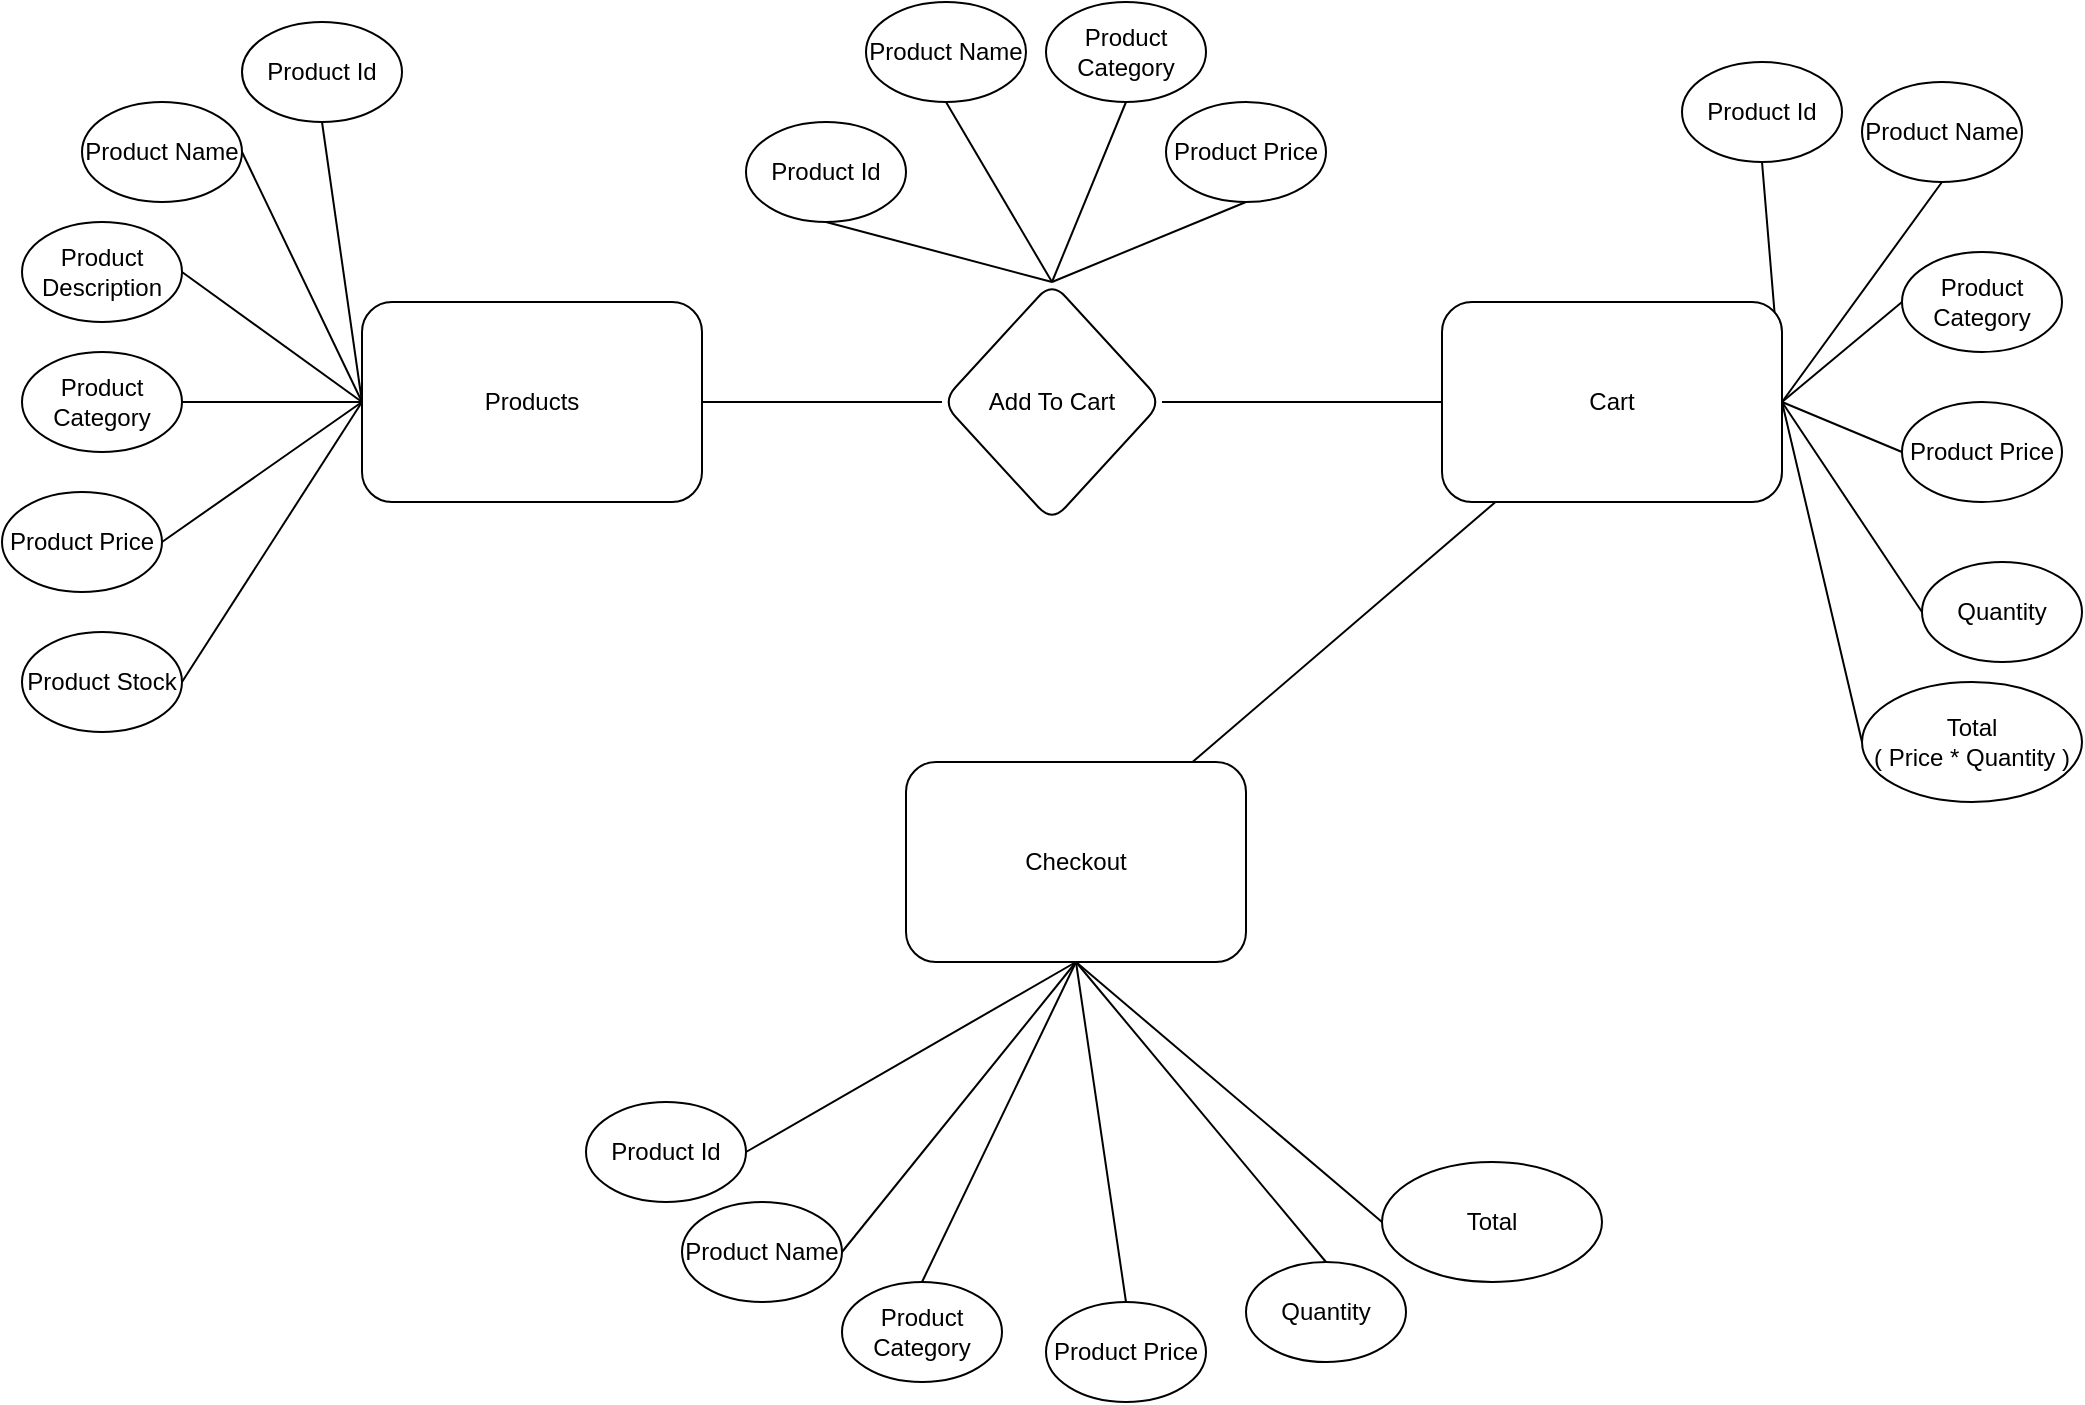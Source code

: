 <mxfile version="22.1.16" type="github">
  <diagram id="R2lEEEUBdFMjLlhIrx00" name="Page-1">
    <mxGraphModel dx="1434" dy="1640" grid="1" gridSize="10" guides="1" tooltips="1" connect="1" arrows="1" fold="1" page="1" pageScale="1" pageWidth="1100" pageHeight="850" math="0" shadow="0" extFonts="Permanent Marker^https://fonts.googleapis.com/css?family=Permanent+Marker">
      <root>
        <mxCell id="0" />
        <mxCell id="1" parent="0" />
        <mxCell id="qhj9iDrqFLKjC4mHPjqA-6" style="rounded=0;orthogonalLoop=1;jettySize=auto;html=1;exitX=0;exitY=0.5;exitDx=0;exitDy=0;entryX=0.5;entryY=1;entryDx=0;entryDy=0;endArrow=none;endFill=0;" parent="1" source="qhj9iDrqFLKjC4mHPjqA-2" target="qhj9iDrqFLKjC4mHPjqA-3" edge="1">
          <mxGeometry relative="1" as="geometry" />
        </mxCell>
        <mxCell id="qhj9iDrqFLKjC4mHPjqA-7" style="rounded=0;orthogonalLoop=1;jettySize=auto;html=1;exitX=0;exitY=0.5;exitDx=0;exitDy=0;entryX=1;entryY=0.5;entryDx=0;entryDy=0;endArrow=none;endFill=0;" parent="1" source="qhj9iDrqFLKjC4mHPjqA-2" target="qhj9iDrqFLKjC4mHPjqA-4" edge="1">
          <mxGeometry relative="1" as="geometry" />
        </mxCell>
        <mxCell id="qhj9iDrqFLKjC4mHPjqA-15" value="" style="edgeStyle=orthogonalEdgeStyle;rounded=0;orthogonalLoop=1;jettySize=auto;html=1;endArrow=none;endFill=0;" parent="1" source="qhj9iDrqFLKjC4mHPjqA-2" target="qhj9iDrqFLKjC4mHPjqA-14" edge="1">
          <mxGeometry relative="1" as="geometry" />
        </mxCell>
        <mxCell id="qhj9iDrqFLKjC4mHPjqA-19" style="rounded=0;orthogonalLoop=1;jettySize=auto;html=1;exitX=0;exitY=0.5;exitDx=0;exitDy=0;entryX=1;entryY=0.5;entryDx=0;entryDy=0;endArrow=none;endFill=0;" parent="1" source="qhj9iDrqFLKjC4mHPjqA-2" target="qhj9iDrqFLKjC4mHPjqA-18" edge="1">
          <mxGeometry relative="1" as="geometry" />
        </mxCell>
        <mxCell id="qhj9iDrqFLKjC4mHPjqA-2" value="Products" style="rounded=1;whiteSpace=wrap;html=1;" parent="1" vertex="1">
          <mxGeometry x="230" y="-450" width="170" height="100" as="geometry" />
        </mxCell>
        <mxCell id="qhj9iDrqFLKjC4mHPjqA-3" value="Product Id" style="ellipse;whiteSpace=wrap;html=1;" parent="1" vertex="1">
          <mxGeometry x="170" y="-590" width="80" height="50" as="geometry" />
        </mxCell>
        <mxCell id="qhj9iDrqFLKjC4mHPjqA-4" value="Product Name" style="ellipse;whiteSpace=wrap;html=1;" parent="1" vertex="1">
          <mxGeometry x="90" y="-550" width="80" height="50" as="geometry" />
        </mxCell>
        <mxCell id="qhj9iDrqFLKjC4mHPjqA-8" value="Product Category" style="ellipse;whiteSpace=wrap;html=1;" parent="1" vertex="1">
          <mxGeometry x="60" y="-425" width="80" height="50" as="geometry" />
        </mxCell>
        <mxCell id="qhj9iDrqFLKjC4mHPjqA-9" value="Product Price" style="ellipse;whiteSpace=wrap;html=1;" parent="1" vertex="1">
          <mxGeometry x="50" y="-355" width="80" height="50" as="geometry" />
        </mxCell>
        <mxCell id="qhj9iDrqFLKjC4mHPjqA-10" style="rounded=0;orthogonalLoop=1;jettySize=auto;html=1;exitX=0;exitY=0.5;exitDx=0;exitDy=0;entryX=1;entryY=0.5;entryDx=0;entryDy=0;endArrow=none;endFill=0;" parent="1" source="qhj9iDrqFLKjC4mHPjqA-2" target="qhj9iDrqFLKjC4mHPjqA-8" edge="1">
          <mxGeometry relative="1" as="geometry">
            <mxPoint x="240" y="-400" as="sourcePoint" />
            <mxPoint x="150" y="-455" as="targetPoint" />
          </mxGeometry>
        </mxCell>
        <mxCell id="qhj9iDrqFLKjC4mHPjqA-11" style="rounded=0;orthogonalLoop=1;jettySize=auto;html=1;exitX=0;exitY=0.5;exitDx=0;exitDy=0;entryX=1;entryY=0.5;entryDx=0;entryDy=0;endArrow=none;endFill=0;" parent="1" source="qhj9iDrqFLKjC4mHPjqA-2" target="qhj9iDrqFLKjC4mHPjqA-9" edge="1">
          <mxGeometry relative="1" as="geometry">
            <mxPoint x="240" y="-400" as="sourcePoint" />
            <mxPoint x="150" y="-340" as="targetPoint" />
          </mxGeometry>
        </mxCell>
        <mxCell id="qhj9iDrqFLKjC4mHPjqA-17" value="" style="edgeStyle=orthogonalEdgeStyle;rounded=0;orthogonalLoop=1;jettySize=auto;html=1;endArrow=none;endFill=0;" parent="1" source="qhj9iDrqFLKjC4mHPjqA-14" target="qhj9iDrqFLKjC4mHPjqA-16" edge="1">
          <mxGeometry relative="1" as="geometry" />
        </mxCell>
        <mxCell id="qhj9iDrqFLKjC4mHPjqA-28" style="rounded=0;orthogonalLoop=1;jettySize=auto;html=1;exitX=0.5;exitY=0;exitDx=0;exitDy=0;entryX=0.5;entryY=1;entryDx=0;entryDy=0;endArrow=none;endFill=0;" parent="1" source="qhj9iDrqFLKjC4mHPjqA-14" target="qhj9iDrqFLKjC4mHPjqA-23" edge="1">
          <mxGeometry relative="1" as="geometry" />
        </mxCell>
        <mxCell id="qhj9iDrqFLKjC4mHPjqA-14" value="Add To Cart" style="rhombus;whiteSpace=wrap;html=1;rounded=1;" parent="1" vertex="1">
          <mxGeometry x="520" y="-460" width="110" height="120" as="geometry" />
        </mxCell>
        <mxCell id="qhj9iDrqFLKjC4mHPjqA-39" style="rounded=0;orthogonalLoop=1;jettySize=auto;html=1;exitX=1;exitY=0.5;exitDx=0;exitDy=0;entryX=0.5;entryY=1;entryDx=0;entryDy=0;endArrow=none;endFill=0;" parent="1" source="qhj9iDrqFLKjC4mHPjqA-16" target="qhj9iDrqFLKjC4mHPjqA-35" edge="1">
          <mxGeometry relative="1" as="geometry" />
        </mxCell>
        <mxCell id="qhj9iDrqFLKjC4mHPjqA-47" value="" style="rounded=0;orthogonalLoop=1;jettySize=auto;html=1;endArrow=none;endFill=0;" parent="1" source="qhj9iDrqFLKjC4mHPjqA-16" target="qhj9iDrqFLKjC4mHPjqA-46" edge="1">
          <mxGeometry relative="1" as="geometry" />
        </mxCell>
        <mxCell id="qhj9iDrqFLKjC4mHPjqA-16" value="Cart" style="rounded=1;whiteSpace=wrap;html=1;" parent="1" vertex="1">
          <mxGeometry x="770" y="-450" width="170" height="100" as="geometry" />
        </mxCell>
        <mxCell id="qhj9iDrqFLKjC4mHPjqA-18" value="Product Stock" style="ellipse;whiteSpace=wrap;html=1;" parent="1" vertex="1">
          <mxGeometry x="60" y="-285" width="80" height="50" as="geometry" />
        </mxCell>
        <mxCell id="qhj9iDrqFLKjC4mHPjqA-21" value="Product Category" style="ellipse;whiteSpace=wrap;html=1;" parent="1" vertex="1">
          <mxGeometry x="572" y="-600" width="80" height="50" as="geometry" />
        </mxCell>
        <mxCell id="qhj9iDrqFLKjC4mHPjqA-23" value="Product Id" style="ellipse;whiteSpace=wrap;html=1;" parent="1" vertex="1">
          <mxGeometry x="422" y="-540" width="80" height="50" as="geometry" />
        </mxCell>
        <mxCell id="qhj9iDrqFLKjC4mHPjqA-25" value="Product Price" style="ellipse;whiteSpace=wrap;html=1;" parent="1" vertex="1">
          <mxGeometry x="632" y="-550" width="80" height="50" as="geometry" />
        </mxCell>
        <mxCell id="qhj9iDrqFLKjC4mHPjqA-26" value="Product Name" style="ellipse;whiteSpace=wrap;html=1;" parent="1" vertex="1">
          <mxGeometry x="482" y="-600" width="80" height="50" as="geometry" />
        </mxCell>
        <mxCell id="qhj9iDrqFLKjC4mHPjqA-29" style="rounded=0;orthogonalLoop=1;jettySize=auto;html=1;exitX=0.5;exitY=0;exitDx=0;exitDy=0;entryX=0.5;entryY=1;entryDx=0;entryDy=0;endArrow=none;endFill=0;" parent="1" source="qhj9iDrqFLKjC4mHPjqA-14" target="qhj9iDrqFLKjC4mHPjqA-26" edge="1">
          <mxGeometry relative="1" as="geometry">
            <mxPoint x="555" y="-450" as="sourcePoint" />
            <mxPoint x="460" y="-490" as="targetPoint" />
          </mxGeometry>
        </mxCell>
        <mxCell id="qhj9iDrqFLKjC4mHPjqA-30" style="rounded=0;orthogonalLoop=1;jettySize=auto;html=1;exitX=0.5;exitY=0;exitDx=0;exitDy=0;entryX=0.5;entryY=1;entryDx=0;entryDy=0;endArrow=none;endFill=0;" parent="1" source="qhj9iDrqFLKjC4mHPjqA-14" target="qhj9iDrqFLKjC4mHPjqA-21" edge="1">
          <mxGeometry relative="1" as="geometry">
            <mxPoint x="555" y="-450" as="sourcePoint" />
            <mxPoint x="510" y="-540" as="targetPoint" />
          </mxGeometry>
        </mxCell>
        <mxCell id="qhj9iDrqFLKjC4mHPjqA-33" style="rounded=0;orthogonalLoop=1;jettySize=auto;html=1;exitX=0.5;exitY=0;exitDx=0;exitDy=0;entryX=0.5;entryY=1;entryDx=0;entryDy=0;endArrow=none;endFill=0;" parent="1" source="qhj9iDrqFLKjC4mHPjqA-14" target="qhj9iDrqFLKjC4mHPjqA-25" edge="1">
          <mxGeometry relative="1" as="geometry">
            <mxPoint x="555" y="-450" as="sourcePoint" />
            <mxPoint x="600" y="-540" as="targetPoint" />
          </mxGeometry>
        </mxCell>
        <mxCell id="qhj9iDrqFLKjC4mHPjqA-34" value="Product Category" style="ellipse;whiteSpace=wrap;html=1;" parent="1" vertex="1">
          <mxGeometry x="1000" y="-475" width="80" height="50" as="geometry" />
        </mxCell>
        <mxCell id="qhj9iDrqFLKjC4mHPjqA-35" value="Product Id" style="ellipse;whiteSpace=wrap;html=1;" parent="1" vertex="1">
          <mxGeometry x="890" y="-570" width="80" height="50" as="geometry" />
        </mxCell>
        <mxCell id="qhj9iDrqFLKjC4mHPjqA-36" value="Product Price" style="ellipse;whiteSpace=wrap;html=1;" parent="1" vertex="1">
          <mxGeometry x="1000" y="-400" width="80" height="50" as="geometry" />
        </mxCell>
        <mxCell id="qhj9iDrqFLKjC4mHPjqA-37" value="Product Name" style="ellipse;whiteSpace=wrap;html=1;" parent="1" vertex="1">
          <mxGeometry x="980" y="-560" width="80" height="50" as="geometry" />
        </mxCell>
        <mxCell id="qhj9iDrqFLKjC4mHPjqA-38" value="Quantity" style="ellipse;whiteSpace=wrap;html=1;" parent="1" vertex="1">
          <mxGeometry x="1010" y="-320" width="80" height="50" as="geometry" />
        </mxCell>
        <mxCell id="qhj9iDrqFLKjC4mHPjqA-40" style="rounded=0;orthogonalLoop=1;jettySize=auto;html=1;exitX=1;exitY=0.5;exitDx=0;exitDy=0;entryX=0.5;entryY=1;entryDx=0;entryDy=0;endArrow=none;endFill=0;" parent="1" source="qhj9iDrqFLKjC4mHPjqA-16" target="qhj9iDrqFLKjC4mHPjqA-37" edge="1">
          <mxGeometry relative="1" as="geometry">
            <mxPoint x="865" y="-440" as="sourcePoint" />
            <mxPoint x="800" y="-490" as="targetPoint" />
          </mxGeometry>
        </mxCell>
        <mxCell id="qhj9iDrqFLKjC4mHPjqA-41" style="rounded=0;orthogonalLoop=1;jettySize=auto;html=1;exitX=1;exitY=0.5;exitDx=0;exitDy=0;entryX=0;entryY=0.5;entryDx=0;entryDy=0;endArrow=none;endFill=0;" parent="1" source="qhj9iDrqFLKjC4mHPjqA-16" target="qhj9iDrqFLKjC4mHPjqA-34" edge="1">
          <mxGeometry relative="1" as="geometry">
            <mxPoint x="865" y="-440" as="sourcePoint" />
            <mxPoint x="860" y="-540" as="targetPoint" />
          </mxGeometry>
        </mxCell>
        <mxCell id="qhj9iDrqFLKjC4mHPjqA-42" style="rounded=0;orthogonalLoop=1;jettySize=auto;html=1;exitX=1;exitY=0.5;exitDx=0;exitDy=0;entryX=0;entryY=0.5;entryDx=0;entryDy=0;endArrow=none;endFill=0;" parent="1" source="qhj9iDrqFLKjC4mHPjqA-16" target="qhj9iDrqFLKjC4mHPjqA-36" edge="1">
          <mxGeometry relative="1" as="geometry">
            <mxPoint x="865" y="-440" as="sourcePoint" />
            <mxPoint x="950" y="-540" as="targetPoint" />
          </mxGeometry>
        </mxCell>
        <mxCell id="qhj9iDrqFLKjC4mHPjqA-43" style="rounded=0;orthogonalLoop=1;jettySize=auto;html=1;entryX=0;entryY=0.5;entryDx=0;entryDy=0;endArrow=none;endFill=0;" parent="1" target="qhj9iDrqFLKjC4mHPjqA-38" edge="1">
          <mxGeometry relative="1" as="geometry">
            <mxPoint x="940" y="-400" as="sourcePoint" />
            <mxPoint x="1010" y="-490" as="targetPoint" />
          </mxGeometry>
        </mxCell>
        <mxCell id="qhj9iDrqFLKjC4mHPjqA-44" value="Total &lt;br&gt;( Price * Quantity )" style="ellipse;whiteSpace=wrap;html=1;" parent="1" vertex="1">
          <mxGeometry x="980" y="-260" width="110" height="60" as="geometry" />
        </mxCell>
        <mxCell id="qhj9iDrqFLKjC4mHPjqA-45" style="rounded=0;orthogonalLoop=1;jettySize=auto;html=1;entryX=0;entryY=0.5;entryDx=0;entryDy=0;endArrow=none;endFill=0;exitX=1;exitY=0.5;exitDx=0;exitDy=0;" parent="1" source="qhj9iDrqFLKjC4mHPjqA-16" target="qhj9iDrqFLKjC4mHPjqA-44" edge="1">
          <mxGeometry relative="1" as="geometry">
            <mxPoint x="950" y="-390" as="sourcePoint" />
            <mxPoint x="1020" y="-285" as="targetPoint" />
          </mxGeometry>
        </mxCell>
        <mxCell id="qhj9iDrqFLKjC4mHPjqA-46" value="Checkout" style="rounded=1;whiteSpace=wrap;html=1;" parent="1" vertex="1">
          <mxGeometry x="502" y="-220" width="170" height="100" as="geometry" />
        </mxCell>
        <mxCell id="qhj9iDrqFLKjC4mHPjqA-48" style="rounded=0;orthogonalLoop=1;jettySize=auto;html=1;exitX=0.5;exitY=1;exitDx=0;exitDy=0;entryX=1;entryY=0.5;entryDx=0;entryDy=0;endArrow=none;endFill=0;" parent="1" source="qhj9iDrqFLKjC4mHPjqA-46" target="qhj9iDrqFLKjC4mHPjqA-50" edge="1">
          <mxGeometry relative="1" as="geometry">
            <mxPoint x="590" y="-80" as="sourcePoint" />
          </mxGeometry>
        </mxCell>
        <mxCell id="qhj9iDrqFLKjC4mHPjqA-49" value="Product Category" style="ellipse;whiteSpace=wrap;html=1;" parent="1" vertex="1">
          <mxGeometry x="470" y="40" width="80" height="50" as="geometry" />
        </mxCell>
        <mxCell id="qhj9iDrqFLKjC4mHPjqA-50" value="Product Id" style="ellipse;whiteSpace=wrap;html=1;" parent="1" vertex="1">
          <mxGeometry x="342" y="-50" width="80" height="50" as="geometry" />
        </mxCell>
        <mxCell id="qhj9iDrqFLKjC4mHPjqA-51" value="Product Price" style="ellipse;whiteSpace=wrap;html=1;" parent="1" vertex="1">
          <mxGeometry x="572" y="50" width="80" height="50" as="geometry" />
        </mxCell>
        <mxCell id="qhj9iDrqFLKjC4mHPjqA-52" value="Product Name" style="ellipse;whiteSpace=wrap;html=1;" parent="1" vertex="1">
          <mxGeometry x="390" width="80" height="50" as="geometry" />
        </mxCell>
        <mxCell id="qhj9iDrqFLKjC4mHPjqA-53" value="Quantity" style="ellipse;whiteSpace=wrap;html=1;" parent="1" vertex="1">
          <mxGeometry x="672" y="30" width="80" height="50" as="geometry" />
        </mxCell>
        <mxCell id="qhj9iDrqFLKjC4mHPjqA-54" style="rounded=0;orthogonalLoop=1;jettySize=auto;html=1;exitX=0.5;exitY=1;exitDx=0;exitDy=0;entryX=1;entryY=0.5;entryDx=0;entryDy=0;endArrow=none;endFill=0;" parent="1" source="qhj9iDrqFLKjC4mHPjqA-46" target="qhj9iDrqFLKjC4mHPjqA-52" edge="1">
          <mxGeometry relative="1" as="geometry">
            <mxPoint x="590" y="-80" as="sourcePoint" />
            <mxPoint x="450" y="-170" as="targetPoint" />
          </mxGeometry>
        </mxCell>
        <mxCell id="qhj9iDrqFLKjC4mHPjqA-55" style="rounded=0;orthogonalLoop=1;jettySize=auto;html=1;exitX=0.5;exitY=1;exitDx=0;exitDy=0;entryX=0.5;entryY=0;entryDx=0;entryDy=0;endArrow=none;endFill=0;" parent="1" source="qhj9iDrqFLKjC4mHPjqA-46" target="qhj9iDrqFLKjC4mHPjqA-49" edge="1">
          <mxGeometry relative="1" as="geometry">
            <mxPoint x="590" y="-80" as="sourcePoint" />
            <mxPoint x="510" y="-220" as="targetPoint" />
          </mxGeometry>
        </mxCell>
        <mxCell id="qhj9iDrqFLKjC4mHPjqA-56" style="rounded=0;orthogonalLoop=1;jettySize=auto;html=1;exitX=0.5;exitY=1;exitDx=0;exitDy=0;entryX=0.5;entryY=0;entryDx=0;entryDy=0;endArrow=none;endFill=0;" parent="1" source="qhj9iDrqFLKjC4mHPjqA-46" target="qhj9iDrqFLKjC4mHPjqA-51" edge="1">
          <mxGeometry relative="1" as="geometry">
            <mxPoint x="590" y="-80" as="sourcePoint" />
            <mxPoint x="600" y="-220" as="targetPoint" />
          </mxGeometry>
        </mxCell>
        <mxCell id="qhj9iDrqFLKjC4mHPjqA-57" style="rounded=0;orthogonalLoop=1;jettySize=auto;html=1;entryX=0.5;entryY=0;entryDx=0;entryDy=0;endArrow=none;endFill=0;exitX=0.5;exitY=1;exitDx=0;exitDy=0;" parent="1" source="qhj9iDrqFLKjC4mHPjqA-46" target="qhj9iDrqFLKjC4mHPjqA-53" edge="1">
          <mxGeometry relative="1" as="geometry">
            <mxPoint x="590" y="-80" as="sourcePoint" />
            <mxPoint x="660" y="-170" as="targetPoint" />
          </mxGeometry>
        </mxCell>
        <mxCell id="qhj9iDrqFLKjC4mHPjqA-58" value="Total" style="ellipse;whiteSpace=wrap;html=1;" parent="1" vertex="1">
          <mxGeometry x="740" y="-20" width="110" height="60" as="geometry" />
        </mxCell>
        <mxCell id="qhj9iDrqFLKjC4mHPjqA-59" style="rounded=0;orthogonalLoop=1;jettySize=auto;html=1;entryX=0;entryY=0.5;entryDx=0;entryDy=0;endArrow=none;endFill=0;exitX=0.5;exitY=1;exitDx=0;exitDy=0;" parent="1" source="qhj9iDrqFLKjC4mHPjqA-46" target="qhj9iDrqFLKjC4mHPjqA-58" edge="1">
          <mxGeometry relative="1" as="geometry">
            <mxPoint x="590" y="-80" as="sourcePoint" />
            <mxPoint x="670" y="35" as="targetPoint" />
          </mxGeometry>
        </mxCell>
        <mxCell id="O5hnfrGLlEuDVOesLOST-1" value="Product Description" style="ellipse;whiteSpace=wrap;html=1;" vertex="1" parent="1">
          <mxGeometry x="60" y="-490" width="80" height="50" as="geometry" />
        </mxCell>
        <mxCell id="O5hnfrGLlEuDVOesLOST-2" style="rounded=0;orthogonalLoop=1;jettySize=auto;html=1;exitX=0;exitY=0.5;exitDx=0;exitDy=0;entryX=1;entryY=0.5;entryDx=0;entryDy=0;endArrow=none;endFill=0;" edge="1" parent="1" source="qhj9iDrqFLKjC4mHPjqA-2" target="O5hnfrGLlEuDVOesLOST-1">
          <mxGeometry relative="1" as="geometry">
            <mxPoint x="240" y="-390" as="sourcePoint" />
            <mxPoint x="180" y="-515" as="targetPoint" />
          </mxGeometry>
        </mxCell>
      </root>
    </mxGraphModel>
  </diagram>
</mxfile>
